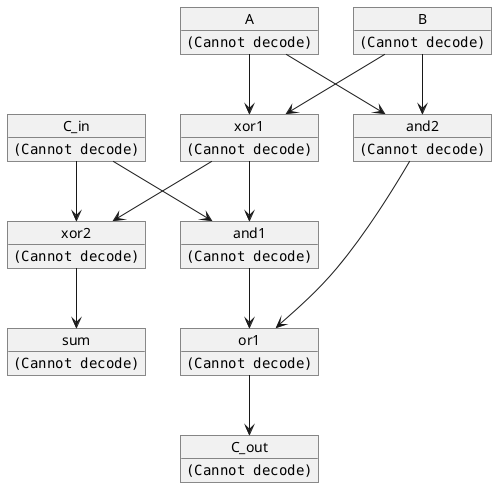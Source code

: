 @startuml
object A
A :  <img:../image/InputGate.png>
object B
B :  <img:../image/InputGate.png>
object C_in
C_in :  <img:../image/InputGate.png>
object C_out
C_out :  <img:../image/OutputGate.png>
object and1
and1 :  <img:../image/ANDGate.png>
object and2
and2 :  <img:../image/ANDGate.png>
object or1
or1 :  <img:../image/ORGate.png>
object sum
sum :  <img:../image/OutputGate.png>
object xor1
xor1 :  <img:../image/XORGate.png>
object xor2
xor2 :  <img:../image/XORGate.png>
A --> and2
A --> xor1
B --> and2
B --> xor1
C_in --> and1
C_in --> xor2
and1 --> or1
and2 --> or1
or1 --> C_out
xor1 --> and1
xor1 --> xor2
xor2 --> sum
@enduml
